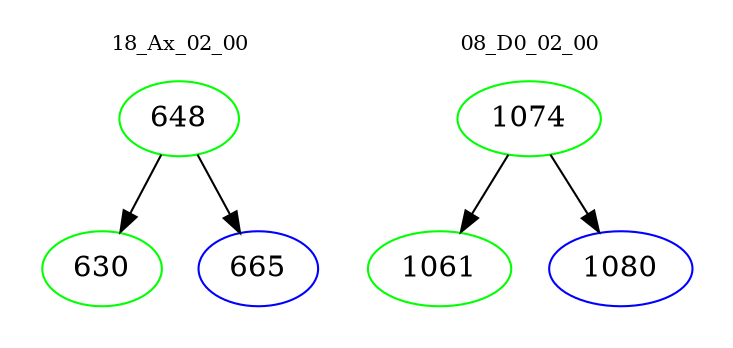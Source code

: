 digraph{
subgraph cluster_0 {
color = white
label = "18_Ax_02_00";
fontsize=10;
T0_648 [label="648", color="green"]
T0_648 -> T0_630 [color="black"]
T0_630 [label="630", color="green"]
T0_648 -> T0_665 [color="black"]
T0_665 [label="665", color="blue"]
}
subgraph cluster_1 {
color = white
label = "08_D0_02_00";
fontsize=10;
T1_1074 [label="1074", color="green"]
T1_1074 -> T1_1061 [color="black"]
T1_1061 [label="1061", color="green"]
T1_1074 -> T1_1080 [color="black"]
T1_1080 [label="1080", color="blue"]
}
}
